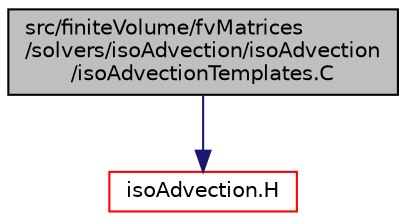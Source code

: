 digraph "src/finiteVolume/fvMatrices/solvers/isoAdvection/isoAdvection/isoAdvectionTemplates.C"
{
  bgcolor="transparent";
  edge [fontname="Helvetica",fontsize="10",labelfontname="Helvetica",labelfontsize="10"];
  node [fontname="Helvetica",fontsize="10",shape=record];
  Node1 [label="src/finiteVolume/fvMatrices\l/solvers/isoAdvection/isoAdvection\l/isoAdvectionTemplates.C",height=0.2,width=0.4,color="black", fillcolor="grey75", style="filled" fontcolor="black"];
  Node1 -> Node2 [color="midnightblue",fontsize="10",style="solid",fontname="Helvetica"];
  Node2 [label="isoAdvection.H",height=0.2,width=0.4,color="red",URL="$isoAdvection_8H.html"];
}
